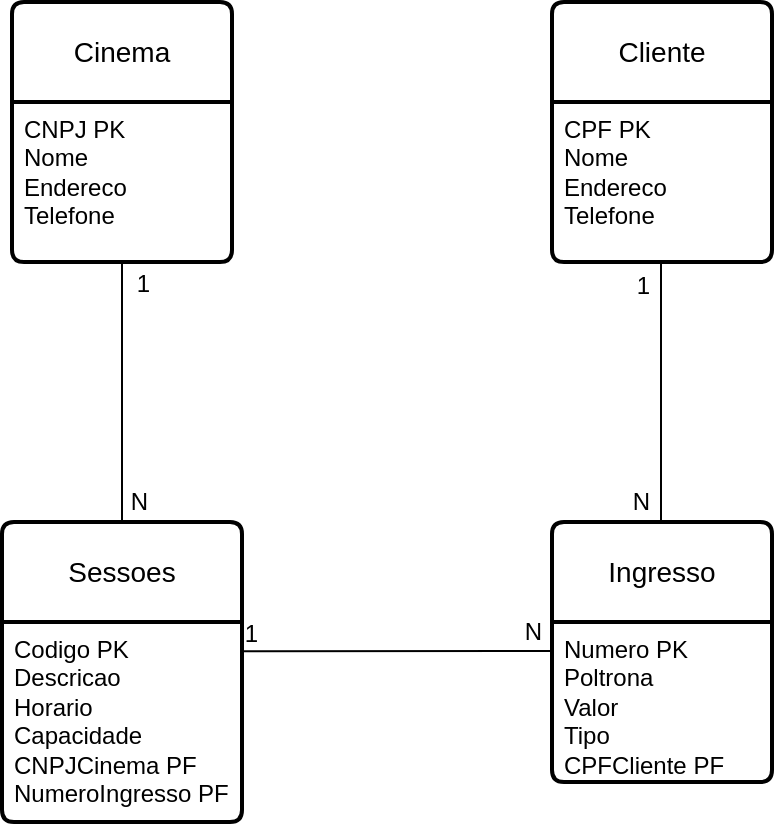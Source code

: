 <mxfile version="21.1.8" type="device">
  <diagram name="Página-1" id="MTlRpJxLdzezo5BpEJkl">
    <mxGraphModel dx="880" dy="484" grid="1" gridSize="10" guides="1" tooltips="1" connect="1" arrows="1" fold="1" page="1" pageScale="1" pageWidth="827" pageHeight="1169" math="0" shadow="0">
      <root>
        <mxCell id="0" />
        <mxCell id="1" parent="0" />
        <mxCell id="c12B5aycz9Z4I4O7dcQN-3" value="Cinema" style="swimlane;childLayout=stackLayout;horizontal=1;startSize=50;horizontalStack=0;rounded=1;fontSize=14;fontStyle=0;strokeWidth=2;resizeParent=0;resizeLast=1;shadow=0;dashed=0;align=center;arcSize=4;whiteSpace=wrap;html=1;" vertex="1" parent="1">
          <mxGeometry x="200" y="100" width="110" height="130" as="geometry" />
        </mxCell>
        <mxCell id="c12B5aycz9Z4I4O7dcQN-4" value="CNPJ PK&lt;br&gt;Nome&lt;br&gt;Endereco&lt;br&gt;Telefone" style="align=left;strokeColor=none;fillColor=none;spacingLeft=4;fontSize=12;verticalAlign=top;resizable=0;rotatable=0;part=1;html=1;" vertex="1" parent="c12B5aycz9Z4I4O7dcQN-3">
          <mxGeometry y="50" width="110" height="80" as="geometry" />
        </mxCell>
        <mxCell id="c12B5aycz9Z4I4O7dcQN-5" value="Cliente" style="swimlane;childLayout=stackLayout;horizontal=1;startSize=50;horizontalStack=0;rounded=1;fontSize=14;fontStyle=0;strokeWidth=2;resizeParent=0;resizeLast=1;shadow=0;dashed=0;align=center;arcSize=4;whiteSpace=wrap;html=1;" vertex="1" parent="1">
          <mxGeometry x="470" y="100" width="110" height="130" as="geometry" />
        </mxCell>
        <mxCell id="c12B5aycz9Z4I4O7dcQN-6" value="CPF PK&lt;br&gt;Nome&lt;br&gt;Endereco&lt;br&gt;Telefone" style="align=left;strokeColor=none;fillColor=none;spacingLeft=4;fontSize=12;verticalAlign=top;resizable=0;rotatable=0;part=1;html=1;" vertex="1" parent="c12B5aycz9Z4I4O7dcQN-5">
          <mxGeometry y="50" width="110" height="80" as="geometry" />
        </mxCell>
        <mxCell id="c12B5aycz9Z4I4O7dcQN-7" value="Ingresso" style="swimlane;childLayout=stackLayout;horizontal=1;startSize=50;horizontalStack=0;rounded=1;fontSize=14;fontStyle=0;strokeWidth=2;resizeParent=0;resizeLast=1;shadow=0;dashed=0;align=center;arcSize=4;whiteSpace=wrap;html=1;" vertex="1" parent="1">
          <mxGeometry x="470" y="360" width="110" height="130" as="geometry" />
        </mxCell>
        <mxCell id="c12B5aycz9Z4I4O7dcQN-8" value="Numero PK&lt;br&gt;Poltrona&lt;br&gt;Valor&lt;br&gt;Tipo&lt;br&gt;CPFCliente PF" style="align=left;strokeColor=none;fillColor=none;spacingLeft=4;fontSize=12;verticalAlign=top;resizable=0;rotatable=0;part=1;html=1;" vertex="1" parent="c12B5aycz9Z4I4O7dcQN-7">
          <mxGeometry y="50" width="110" height="80" as="geometry" />
        </mxCell>
        <mxCell id="c12B5aycz9Z4I4O7dcQN-9" value="Sessoes" style="swimlane;childLayout=stackLayout;horizontal=1;startSize=50;horizontalStack=0;rounded=1;fontSize=14;fontStyle=0;strokeWidth=2;resizeParent=0;resizeLast=1;shadow=0;dashed=0;align=center;arcSize=4;whiteSpace=wrap;html=1;" vertex="1" parent="1">
          <mxGeometry x="195" y="360" width="120" height="150" as="geometry" />
        </mxCell>
        <mxCell id="c12B5aycz9Z4I4O7dcQN-10" value="Codigo PK&lt;br&gt;Descricao&lt;br&gt;Horario&lt;br&gt;Capacidade&lt;br&gt;CNPJCinema PF&lt;br&gt;NumeroIngresso PF" style="align=left;strokeColor=none;fillColor=none;spacingLeft=4;fontSize=12;verticalAlign=top;resizable=0;rotatable=0;part=1;html=1;" vertex="1" parent="c12B5aycz9Z4I4O7dcQN-9">
          <mxGeometry y="50" width="120" height="100" as="geometry" />
        </mxCell>
        <mxCell id="c12B5aycz9Z4I4O7dcQN-16" value="" style="endArrow=none;html=1;rounded=0;exitX=0.5;exitY=0;exitDx=0;exitDy=0;" edge="1" parent="1" source="c12B5aycz9Z4I4O7dcQN-9" target="c12B5aycz9Z4I4O7dcQN-4">
          <mxGeometry relative="1" as="geometry">
            <mxPoint x="140" y="290" as="sourcePoint" />
            <mxPoint x="300" y="290" as="targetPoint" />
          </mxGeometry>
        </mxCell>
        <mxCell id="c12B5aycz9Z4I4O7dcQN-17" value="1" style="resizable=0;html=1;whiteSpace=wrap;align=right;verticalAlign=bottom;" connectable="0" vertex="1" parent="c12B5aycz9Z4I4O7dcQN-16">
          <mxGeometry x="1" relative="1" as="geometry">
            <mxPoint x="15" y="19" as="offset" />
          </mxGeometry>
        </mxCell>
        <mxCell id="c12B5aycz9Z4I4O7dcQN-18" value="" style="endArrow=none;html=1;rounded=0;exitX=0.5;exitY=0;exitDx=0;exitDy=0;" edge="1" parent="1">
          <mxGeometry relative="1" as="geometry">
            <mxPoint x="524.5" y="360" as="sourcePoint" />
            <mxPoint x="524.5" y="230" as="targetPoint" />
          </mxGeometry>
        </mxCell>
        <mxCell id="c12B5aycz9Z4I4O7dcQN-19" value="1" style="resizable=0;html=1;whiteSpace=wrap;align=right;verticalAlign=bottom;" connectable="0" vertex="1" parent="c12B5aycz9Z4I4O7dcQN-18">
          <mxGeometry x="1" relative="1" as="geometry">
            <mxPoint x="-4" y="20" as="offset" />
          </mxGeometry>
        </mxCell>
        <mxCell id="c12B5aycz9Z4I4O7dcQN-20" value="N" style="resizable=0;html=1;whiteSpace=wrap;align=right;verticalAlign=bottom;" connectable="0" vertex="1" parent="1">
          <mxGeometry x="280" y="260" as="geometry">
            <mxPoint x="-11" y="98" as="offset" />
          </mxGeometry>
        </mxCell>
        <mxCell id="c12B5aycz9Z4I4O7dcQN-21" value="N" style="resizable=0;html=1;whiteSpace=wrap;align=right;verticalAlign=bottom;" connectable="0" vertex="1" parent="1">
          <mxGeometry x="520" y="358" as="geometry" />
        </mxCell>
        <mxCell id="c12B5aycz9Z4I4O7dcQN-22" value="" style="endArrow=none;html=1;rounded=0;exitX=0.995;exitY=0.146;exitDx=0;exitDy=0;exitPerimeter=0;" edge="1" parent="1" source="c12B5aycz9Z4I4O7dcQN-10">
          <mxGeometry relative="1" as="geometry">
            <mxPoint x="320" y="425" as="sourcePoint" />
            <mxPoint x="470" y="424.5" as="targetPoint" />
          </mxGeometry>
        </mxCell>
        <mxCell id="c12B5aycz9Z4I4O7dcQN-23" value="1" style="resizable=0;html=1;whiteSpace=wrap;align=right;verticalAlign=bottom;" connectable="0" vertex="1" parent="c12B5aycz9Z4I4O7dcQN-22">
          <mxGeometry x="1" relative="1" as="geometry">
            <mxPoint x="-145" as="offset" />
          </mxGeometry>
        </mxCell>
        <mxCell id="c12B5aycz9Z4I4O7dcQN-24" value="N" style="resizable=0;html=1;whiteSpace=wrap;align=right;verticalAlign=bottom;" connectable="0" vertex="1" parent="1">
          <mxGeometry x="466" y="423" as="geometry" />
        </mxCell>
      </root>
    </mxGraphModel>
  </diagram>
</mxfile>
